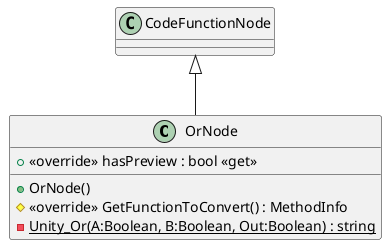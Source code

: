 @startuml
class OrNode {
    + OrNode()
    + <<override>> hasPreview : bool <<get>>
    # <<override>> GetFunctionToConvert() : MethodInfo
    {static} - Unity_Or(A:Boolean, B:Boolean, Out:Boolean) : string
}
CodeFunctionNode <|-- OrNode
@enduml
